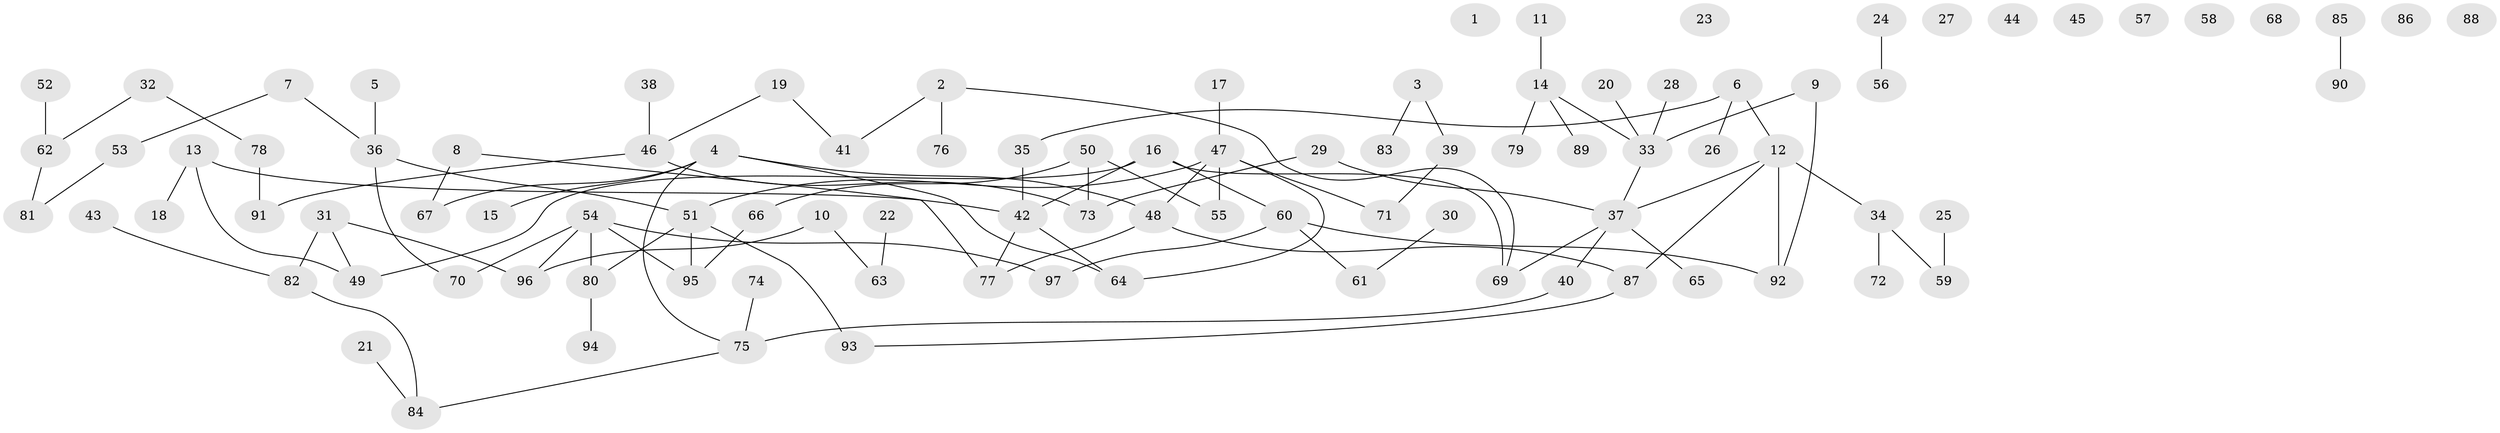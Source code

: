 // Generated by graph-tools (version 1.1) at 2025/49/03/09/25 03:49:09]
// undirected, 97 vertices, 103 edges
graph export_dot {
graph [start="1"]
  node [color=gray90,style=filled];
  1;
  2;
  3;
  4;
  5;
  6;
  7;
  8;
  9;
  10;
  11;
  12;
  13;
  14;
  15;
  16;
  17;
  18;
  19;
  20;
  21;
  22;
  23;
  24;
  25;
  26;
  27;
  28;
  29;
  30;
  31;
  32;
  33;
  34;
  35;
  36;
  37;
  38;
  39;
  40;
  41;
  42;
  43;
  44;
  45;
  46;
  47;
  48;
  49;
  50;
  51;
  52;
  53;
  54;
  55;
  56;
  57;
  58;
  59;
  60;
  61;
  62;
  63;
  64;
  65;
  66;
  67;
  68;
  69;
  70;
  71;
  72;
  73;
  74;
  75;
  76;
  77;
  78;
  79;
  80;
  81;
  82;
  83;
  84;
  85;
  86;
  87;
  88;
  89;
  90;
  91;
  92;
  93;
  94;
  95;
  96;
  97;
  2 -- 41;
  2 -- 69;
  2 -- 76;
  3 -- 39;
  3 -- 83;
  4 -- 15;
  4 -- 48;
  4 -- 64;
  4 -- 67;
  4 -- 75;
  5 -- 36;
  6 -- 12;
  6 -- 26;
  6 -- 35;
  7 -- 36;
  7 -- 53;
  8 -- 67;
  8 -- 77;
  9 -- 33;
  9 -- 92;
  10 -- 63;
  10 -- 96;
  11 -- 14;
  12 -- 34;
  12 -- 37;
  12 -- 87;
  12 -- 92;
  13 -- 18;
  13 -- 42;
  13 -- 49;
  14 -- 33;
  14 -- 79;
  14 -- 89;
  16 -- 42;
  16 -- 49;
  16 -- 60;
  16 -- 69;
  17 -- 47;
  19 -- 41;
  19 -- 46;
  20 -- 33;
  21 -- 84;
  22 -- 63;
  24 -- 56;
  25 -- 59;
  28 -- 33;
  29 -- 37;
  29 -- 73;
  30 -- 61;
  31 -- 49;
  31 -- 82;
  31 -- 96;
  32 -- 62;
  32 -- 78;
  33 -- 37;
  34 -- 59;
  34 -- 72;
  35 -- 42;
  36 -- 51;
  36 -- 70;
  37 -- 40;
  37 -- 65;
  37 -- 69;
  38 -- 46;
  39 -- 71;
  40 -- 75;
  42 -- 64;
  42 -- 77;
  43 -- 82;
  46 -- 73;
  46 -- 91;
  47 -- 48;
  47 -- 51;
  47 -- 55;
  47 -- 64;
  47 -- 71;
  48 -- 77;
  48 -- 87;
  50 -- 55;
  50 -- 66;
  50 -- 73;
  51 -- 80;
  51 -- 93;
  51 -- 95;
  52 -- 62;
  53 -- 81;
  54 -- 70;
  54 -- 80;
  54 -- 95;
  54 -- 96;
  54 -- 97;
  60 -- 61;
  60 -- 92;
  60 -- 97;
  62 -- 81;
  66 -- 95;
  74 -- 75;
  75 -- 84;
  78 -- 91;
  80 -- 94;
  82 -- 84;
  85 -- 90;
  87 -- 93;
}
